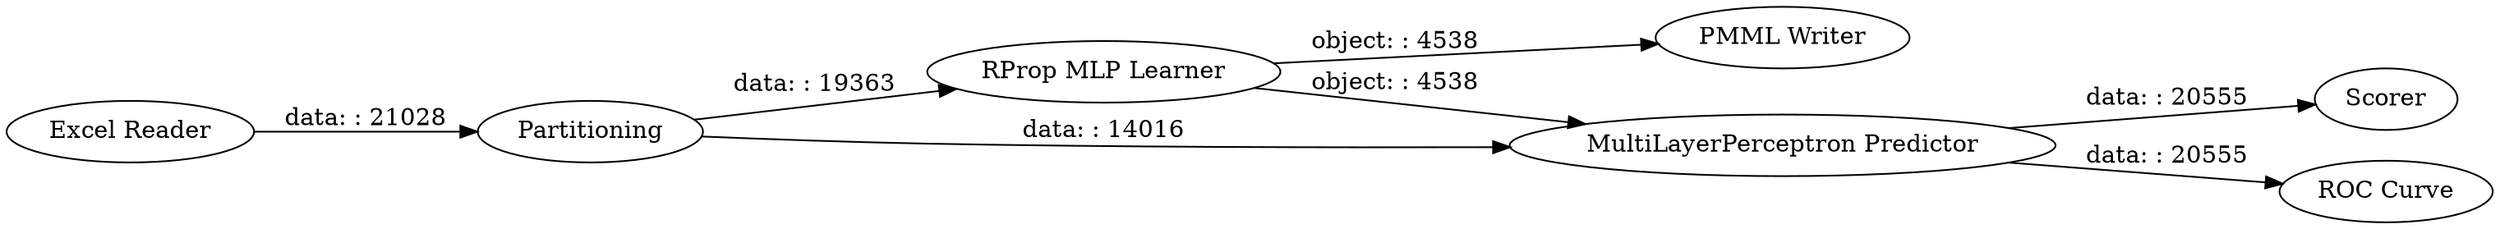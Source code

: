digraph {
	"1075208063314606151_3" [label="RProp MLP Learner"]
	"1075208063314606151_5" [label=Scorer]
	"1075208063314606151_4" [label="MultiLayerPerceptron Predictor"]
	"1075208063314606151_1" [label="Excel Reader"]
	"1075208063314606151_2" [label=Partitioning]
	"1075208063314606151_7" [label="PMML Writer"]
	"1075208063314606151_6" [label="ROC Curve"]
	"1075208063314606151_1" -> "1075208063314606151_2" [label="data: : 21028"]
	"1075208063314606151_4" -> "1075208063314606151_5" [label="data: : 20555"]
	"1075208063314606151_2" -> "1075208063314606151_3" [label="data: : 19363"]
	"1075208063314606151_3" -> "1075208063314606151_7" [label="object: : 4538"]
	"1075208063314606151_4" -> "1075208063314606151_6" [label="data: : 20555"]
	"1075208063314606151_3" -> "1075208063314606151_4" [label="object: : 4538"]
	"1075208063314606151_2" -> "1075208063314606151_4" [label="data: : 14016"]
	rankdir=LR
}
